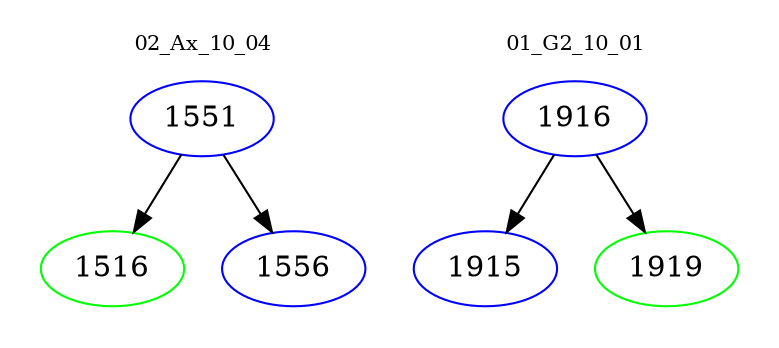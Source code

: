 digraph{
subgraph cluster_0 {
color = white
label = "02_Ax_10_04";
fontsize=10;
T0_1551 [label="1551", color="blue"]
T0_1551 -> T0_1516 [color="black"]
T0_1516 [label="1516", color="green"]
T0_1551 -> T0_1556 [color="black"]
T0_1556 [label="1556", color="blue"]
}
subgraph cluster_1 {
color = white
label = "01_G2_10_01";
fontsize=10;
T1_1916 [label="1916", color="blue"]
T1_1916 -> T1_1915 [color="black"]
T1_1915 [label="1915", color="blue"]
T1_1916 -> T1_1919 [color="black"]
T1_1919 [label="1919", color="green"]
}
}

